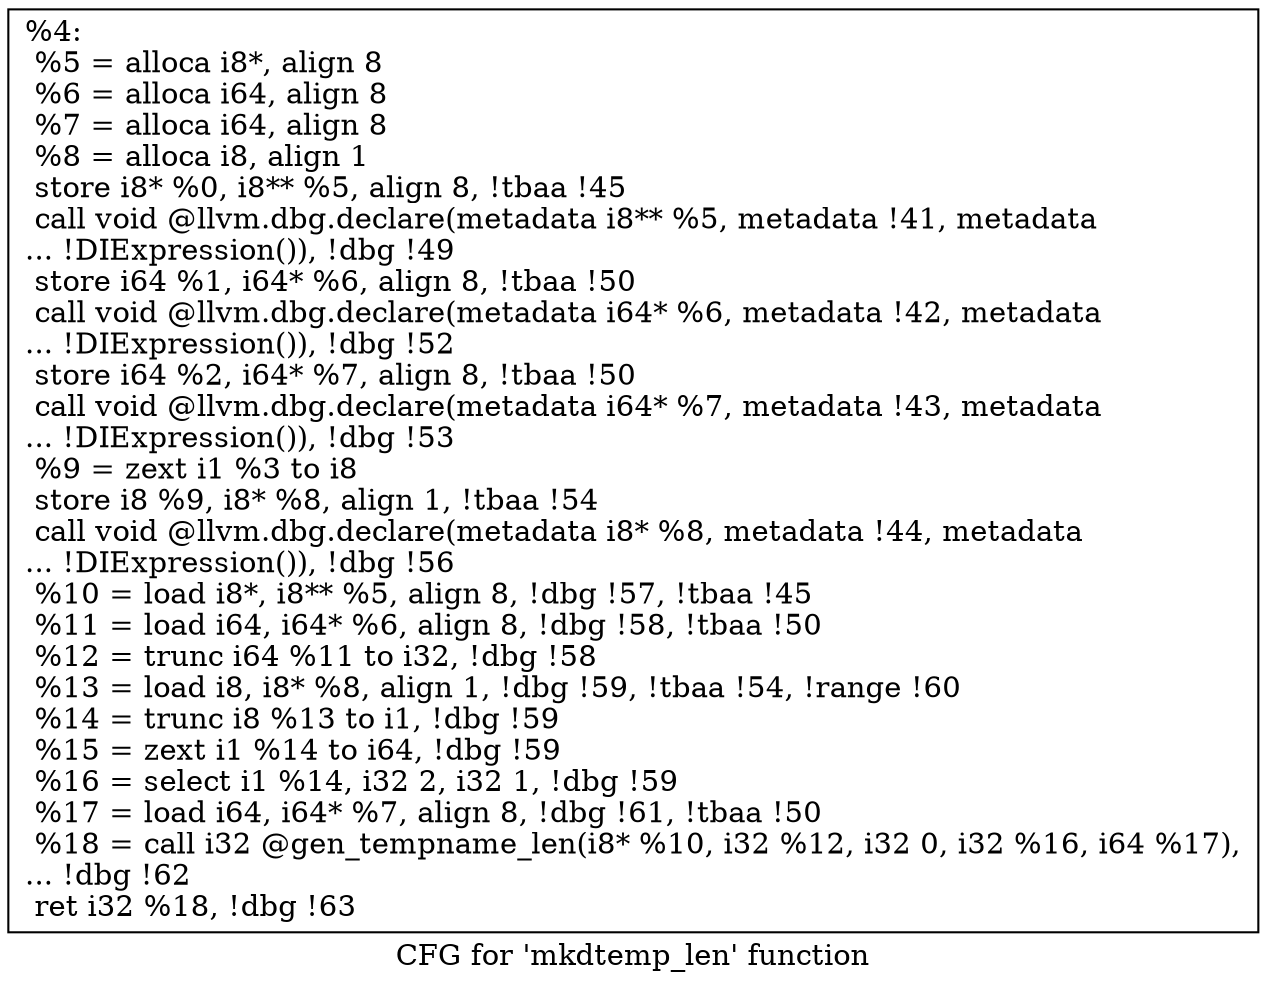 digraph "CFG for 'mkdtemp_len' function" {
	label="CFG for 'mkdtemp_len' function";

	Node0x20bb260 [shape=record,label="{%4:\l  %5 = alloca i8*, align 8\l  %6 = alloca i64, align 8\l  %7 = alloca i64, align 8\l  %8 = alloca i8, align 1\l  store i8* %0, i8** %5, align 8, !tbaa !45\l  call void @llvm.dbg.declare(metadata i8** %5, metadata !41, metadata\l... !DIExpression()), !dbg !49\l  store i64 %1, i64* %6, align 8, !tbaa !50\l  call void @llvm.dbg.declare(metadata i64* %6, metadata !42, metadata\l... !DIExpression()), !dbg !52\l  store i64 %2, i64* %7, align 8, !tbaa !50\l  call void @llvm.dbg.declare(metadata i64* %7, metadata !43, metadata\l... !DIExpression()), !dbg !53\l  %9 = zext i1 %3 to i8\l  store i8 %9, i8* %8, align 1, !tbaa !54\l  call void @llvm.dbg.declare(metadata i8* %8, metadata !44, metadata\l... !DIExpression()), !dbg !56\l  %10 = load i8*, i8** %5, align 8, !dbg !57, !tbaa !45\l  %11 = load i64, i64* %6, align 8, !dbg !58, !tbaa !50\l  %12 = trunc i64 %11 to i32, !dbg !58\l  %13 = load i8, i8* %8, align 1, !dbg !59, !tbaa !54, !range !60\l  %14 = trunc i8 %13 to i1, !dbg !59\l  %15 = zext i1 %14 to i64, !dbg !59\l  %16 = select i1 %14, i32 2, i32 1, !dbg !59\l  %17 = load i64, i64* %7, align 8, !dbg !61, !tbaa !50\l  %18 = call i32 @gen_tempname_len(i8* %10, i32 %12, i32 0, i32 %16, i64 %17),\l... !dbg !62\l  ret i32 %18, !dbg !63\l}"];
}
